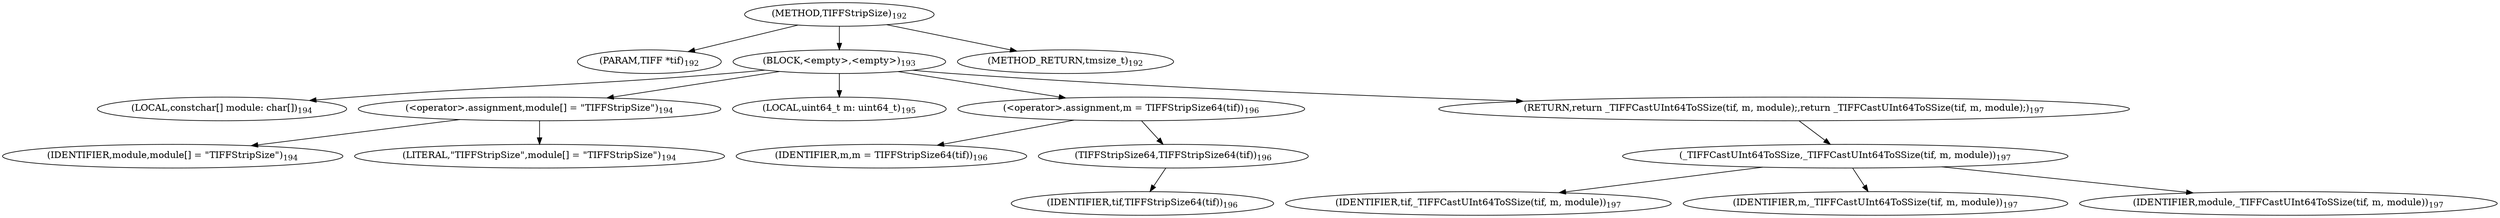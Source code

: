 digraph "TIFFStripSize" {  
"11351" [label = <(METHOD,TIFFStripSize)<SUB>192</SUB>> ]
"11352" [label = <(PARAM,TIFF *tif)<SUB>192</SUB>> ]
"11353" [label = <(BLOCK,&lt;empty&gt;,&lt;empty&gt;)<SUB>193</SUB>> ]
"11354" [label = <(LOCAL,constchar[] module: char[])<SUB>194</SUB>> ]
"11355" [label = <(&lt;operator&gt;.assignment,module[] = &quot;TIFFStripSize&quot;)<SUB>194</SUB>> ]
"11356" [label = <(IDENTIFIER,module,module[] = &quot;TIFFStripSize&quot;)<SUB>194</SUB>> ]
"11357" [label = <(LITERAL,&quot;TIFFStripSize&quot;,module[] = &quot;TIFFStripSize&quot;)<SUB>194</SUB>> ]
"11358" [label = <(LOCAL,uint64_t m: uint64_t)<SUB>195</SUB>> ]
"11359" [label = <(&lt;operator&gt;.assignment,m = TIFFStripSize64(tif))<SUB>196</SUB>> ]
"11360" [label = <(IDENTIFIER,m,m = TIFFStripSize64(tif))<SUB>196</SUB>> ]
"11361" [label = <(TIFFStripSize64,TIFFStripSize64(tif))<SUB>196</SUB>> ]
"11362" [label = <(IDENTIFIER,tif,TIFFStripSize64(tif))<SUB>196</SUB>> ]
"11363" [label = <(RETURN,return _TIFFCastUInt64ToSSize(tif, m, module);,return _TIFFCastUInt64ToSSize(tif, m, module);)<SUB>197</SUB>> ]
"11364" [label = <(_TIFFCastUInt64ToSSize,_TIFFCastUInt64ToSSize(tif, m, module))<SUB>197</SUB>> ]
"11365" [label = <(IDENTIFIER,tif,_TIFFCastUInt64ToSSize(tif, m, module))<SUB>197</SUB>> ]
"11366" [label = <(IDENTIFIER,m,_TIFFCastUInt64ToSSize(tif, m, module))<SUB>197</SUB>> ]
"11367" [label = <(IDENTIFIER,module,_TIFFCastUInt64ToSSize(tif, m, module))<SUB>197</SUB>> ]
"11368" [label = <(METHOD_RETURN,tmsize_t)<SUB>192</SUB>> ]
  "11351" -> "11352" 
  "11351" -> "11353" 
  "11351" -> "11368" 
  "11353" -> "11354" 
  "11353" -> "11355" 
  "11353" -> "11358" 
  "11353" -> "11359" 
  "11353" -> "11363" 
  "11355" -> "11356" 
  "11355" -> "11357" 
  "11359" -> "11360" 
  "11359" -> "11361" 
  "11361" -> "11362" 
  "11363" -> "11364" 
  "11364" -> "11365" 
  "11364" -> "11366" 
  "11364" -> "11367" 
}
